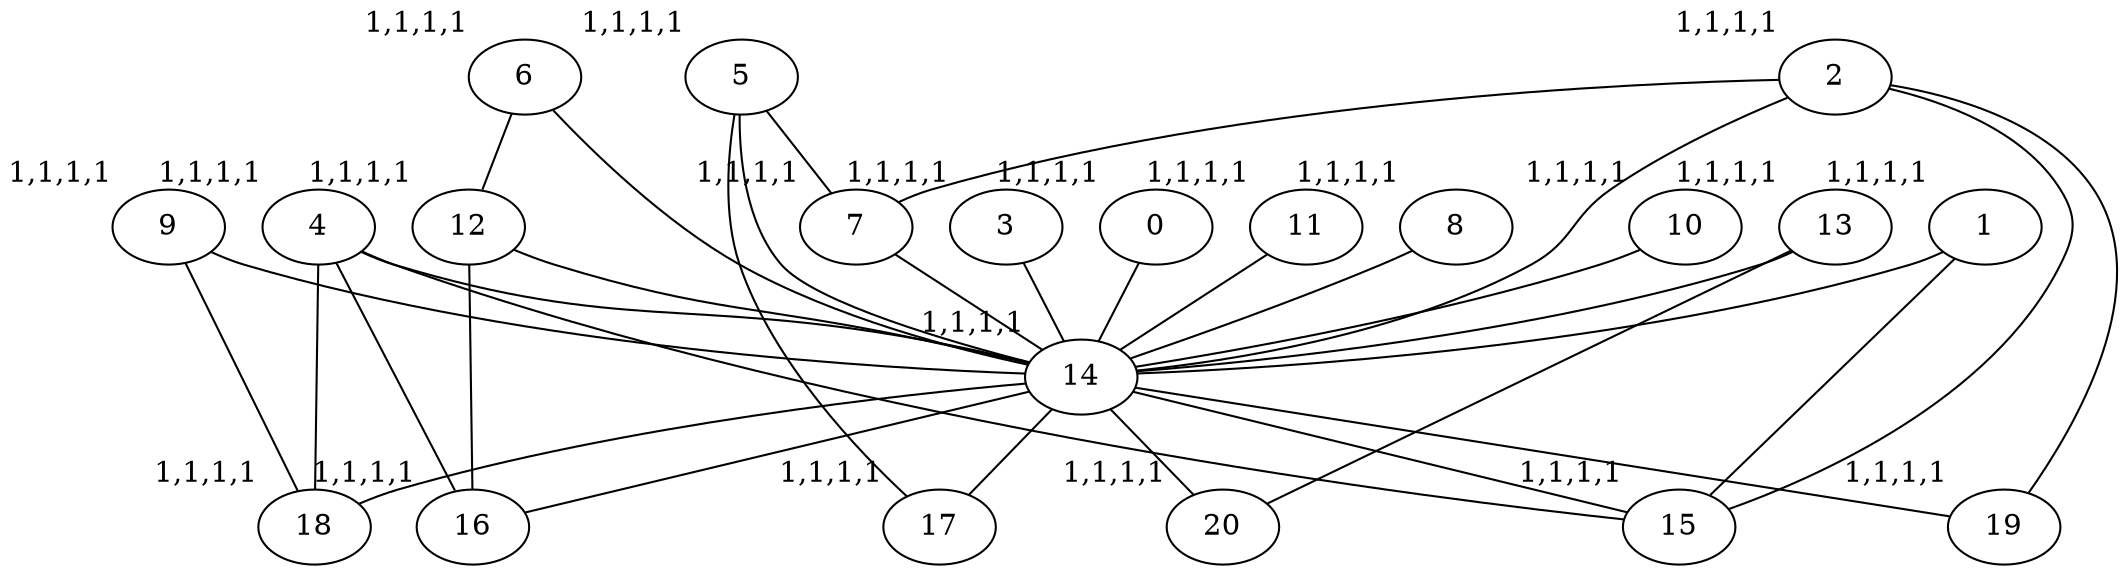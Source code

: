 graph G {
14 [xlabel="1,1,1,1"];
14 -- 19;
14 -- 15;
14 -- 18;
14 -- 17;
14 -- 20;
14 -- 16;
9 [xlabel="1,1,1,1"];
9 -- 14;
9 -- 18;
19 [xlabel="1,1,1,1"];
15 [xlabel="1,1,1,1"];
18 [xlabel="1,1,1,1"];
3 [xlabel="1,1,1,1"];
3 -- 14;
17 [xlabel="1,1,1,1"];
5 [xlabel="1,1,1,1"];
5 -- 14;
5 -- 7;
5 -- 17;
0 [xlabel="1,1,1,1"];
0 -- 14;
13 [xlabel="1,1,1,1"];
13 -- 14;
13 -- 20;
7 [xlabel="1,1,1,1"];
7 -- 14;
20 [xlabel="1,1,1,1"];
12 [xlabel="1,1,1,1"];
12 -- 14;
12 -- 16;
4 [xlabel="1,1,1,1"];
4 -- 14;
4 -- 16;
4 -- 18;
4 -- 15;
11 [xlabel="1,1,1,1"];
11 -- 14;
8 [xlabel="1,1,1,1"];
8 -- 14;
6 [xlabel="1,1,1,1"];
6 -- 14;
6 -- 12;
2 [xlabel="1,1,1,1"];
2 -- 14;
2 -- 7;
2 -- 15;
2 -- 19;
16 [xlabel="1,1,1,1"];
10 [xlabel="1,1,1,1"];
10 -- 14;
1 [xlabel="1,1,1,1"];
1 -- 14;
1 -- 15;
}